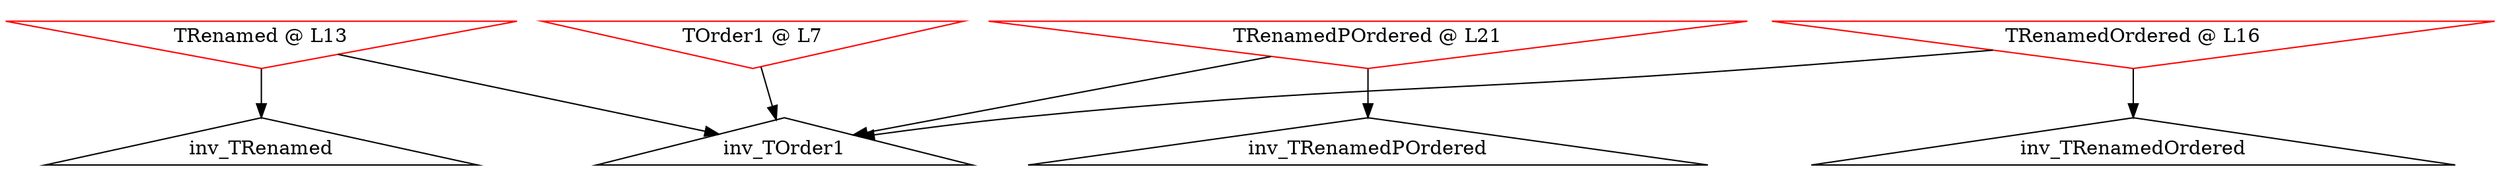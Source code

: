 digraph G {
	 TRenamedOrdered [label="TRenamedOrdered @ L16", shape=invtriangle, color=red]
	inv_TOrder1 [shape=triangle]	 TRenamedOrdered -> inv_TOrder1;
	inv_TRenamedOrdered [shape=triangle]	 TRenamedOrdered -> inv_TRenamedOrdered;
	 TRenamed [label="TRenamed @ L13", shape=invtriangle, color=red]
	inv_TOrder1 [shape=triangle]	 TRenamed -> inv_TOrder1;
	inv_TRenamed [shape=triangle]	 TRenamed -> inv_TRenamed;
	 TOrder1 [label="TOrder1 @ L7", shape=invtriangle, color=red]
	inv_TOrder1 [shape=triangle]	 TOrder1 -> inv_TOrder1;
	 TRenamedPOrdered [label="TRenamedPOrdered @ L21", shape=invtriangle, color=red]
	inv_TOrder1 [shape=triangle]	 TRenamedPOrdered -> inv_TOrder1;
	inv_TRenamedPOrdered [shape=triangle]	 TRenamedPOrdered -> inv_TRenamedPOrdered;
}
